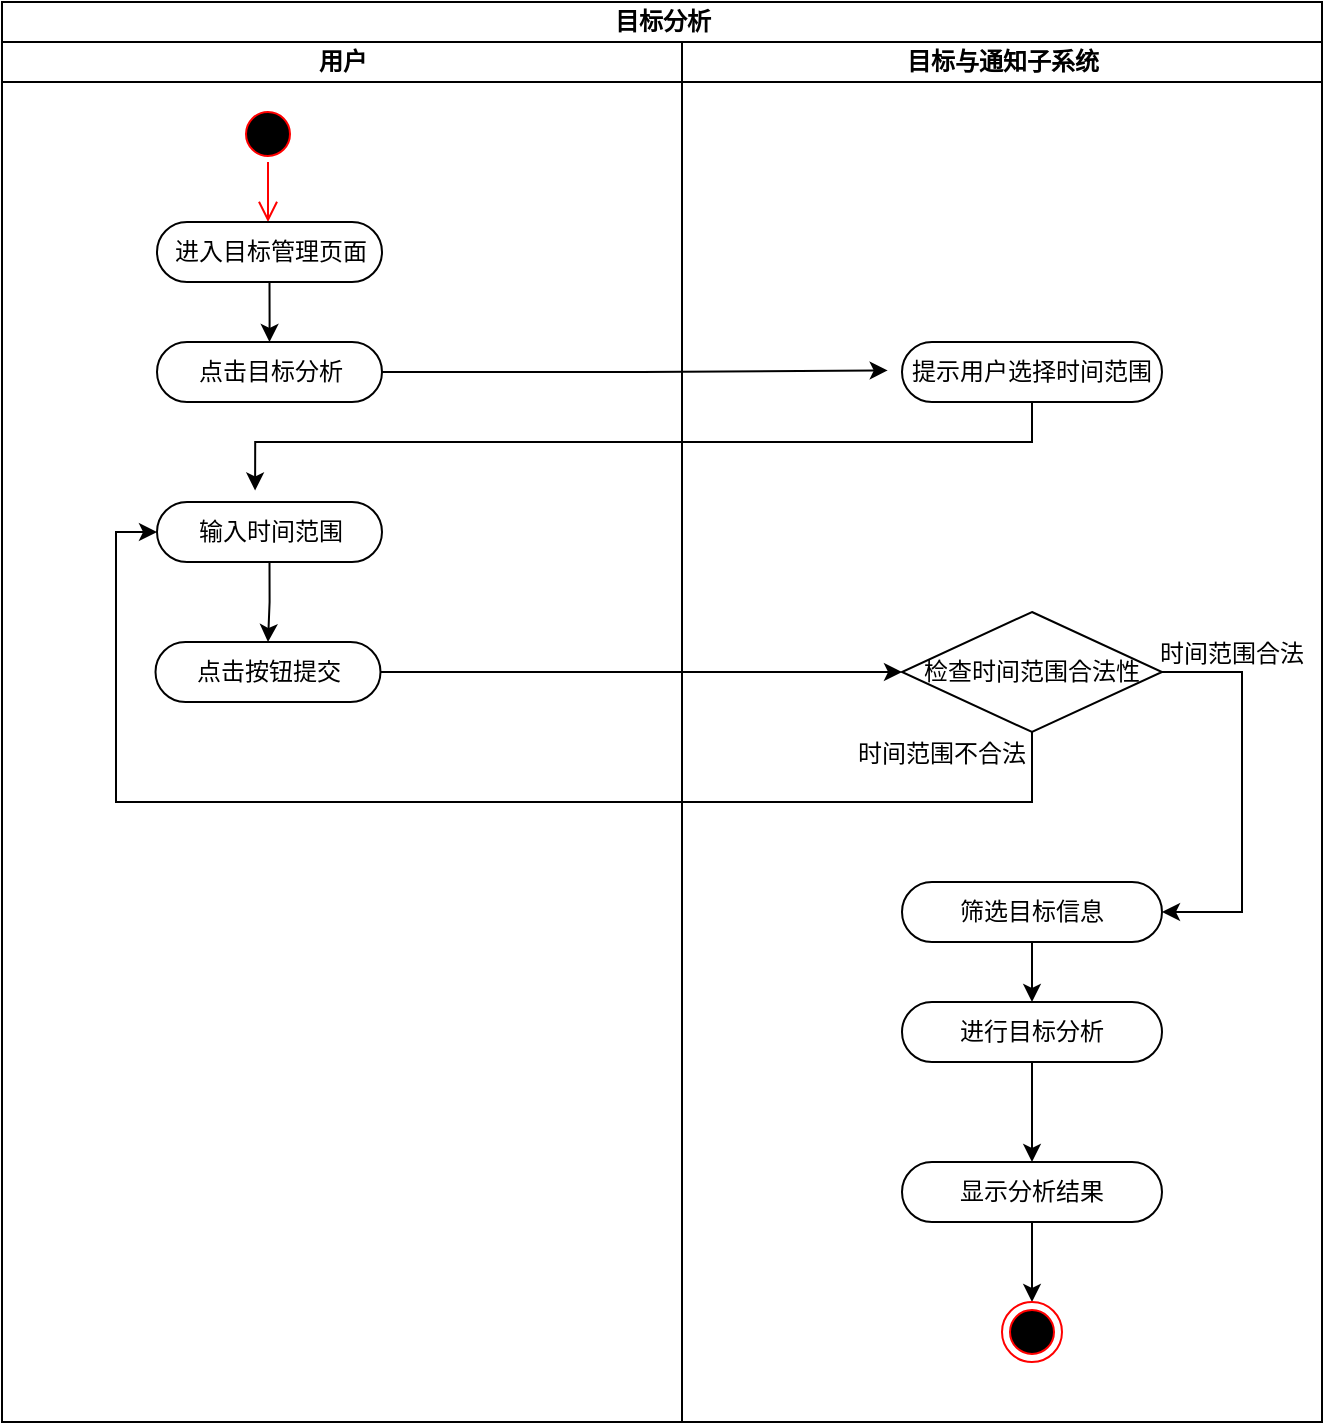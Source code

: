 <mxfile version="22.1.18" type="github">
  <diagram id="prtHgNgQTEPvFCAcTncT" name="Page-1">
    <mxGraphModel dx="1407" dy="720" grid="1" gridSize="10" guides="1" tooltips="1" connect="1" arrows="1" fold="1" page="1" pageScale="1" pageWidth="827" pageHeight="1169" math="0" shadow="0">
      <root>
        <mxCell id="0" />
        <mxCell id="1" parent="0" />
        <mxCell id="oDgGD3F3by6BS1TuUeTV-1" value="目标分析" style="swimlane;childLayout=stackLayout;resizeParent=1;resizeParentMax=0;startSize=20;html=1;" parent="1" vertex="1">
          <mxGeometry x="190.0" y="70" width="660" height="710" as="geometry" />
        </mxCell>
        <mxCell id="oDgGD3F3by6BS1TuUeTV-2" value="用户" style="swimlane;startSize=20;html=1;" parent="oDgGD3F3by6BS1TuUeTV-1" vertex="1">
          <mxGeometry y="20" width="340" height="690" as="geometry" />
        </mxCell>
        <mxCell id="oDgGD3F3by6BS1TuUeTV-5" value="" style="ellipse;html=1;shape=startState;fillColor=#000000;strokeColor=#ff0000;" parent="oDgGD3F3by6BS1TuUeTV-2" vertex="1">
          <mxGeometry x="118.0" y="31" width="30" height="30" as="geometry" />
        </mxCell>
        <mxCell id="oDgGD3F3by6BS1TuUeTV-6" value="" style="edgeStyle=orthogonalEdgeStyle;html=1;verticalAlign=bottom;endArrow=open;endSize=8;strokeColor=#ff0000;rounded=0;" parent="oDgGD3F3by6BS1TuUeTV-2" edge="1">
          <mxGeometry relative="1" as="geometry">
            <mxPoint x="133.0" y="90" as="targetPoint" />
            <mxPoint x="133.0" y="60" as="sourcePoint" />
          </mxGeometry>
        </mxCell>
        <mxCell id="oDgGD3F3by6BS1TuUeTV-9" style="edgeStyle=orthogonalEdgeStyle;rounded=0;orthogonalLoop=1;jettySize=auto;html=1;exitX=0.5;exitY=1;exitDx=0;exitDy=0;" parent="oDgGD3F3by6BS1TuUeTV-2" source="oDgGD3F3by6BS1TuUeTV-7" target="oDgGD3F3by6BS1TuUeTV-8" edge="1">
          <mxGeometry relative="1" as="geometry" />
        </mxCell>
        <mxCell id="oDgGD3F3by6BS1TuUeTV-7" value="进入目标管理页面" style="rounded=1;whiteSpace=wrap;html=1;shadow=0;comic=0;labelBackgroundColor=none;strokeWidth=1;fontFamily=Verdana;fontSize=12;align=center;arcSize=50;" parent="oDgGD3F3by6BS1TuUeTV-2" vertex="1">
          <mxGeometry x="77.5" y="90" width="112.5" height="30" as="geometry" />
        </mxCell>
        <mxCell id="oDgGD3F3by6BS1TuUeTV-8" value="点击目标分析" style="rounded=1;whiteSpace=wrap;html=1;shadow=0;comic=0;labelBackgroundColor=none;strokeWidth=1;fontFamily=Verdana;fontSize=12;align=center;arcSize=50;" parent="oDgGD3F3by6BS1TuUeTV-2" vertex="1">
          <mxGeometry x="77.5" y="150" width="112.5" height="30" as="geometry" />
        </mxCell>
        <mxCell id="MLRtib8uveDzRYXszGFP-17" style="edgeStyle=orthogonalEdgeStyle;rounded=0;orthogonalLoop=1;jettySize=auto;html=1;exitX=0.5;exitY=1;exitDx=0;exitDy=0;entryX=0.5;entryY=0;entryDx=0;entryDy=0;" parent="oDgGD3F3by6BS1TuUeTV-2" source="MLRtib8uveDzRYXszGFP-2" target="MLRtib8uveDzRYXszGFP-16" edge="1">
          <mxGeometry relative="1" as="geometry" />
        </mxCell>
        <mxCell id="MLRtib8uveDzRYXszGFP-2" value="输入时间范围" style="rounded=1;whiteSpace=wrap;html=1;shadow=0;comic=0;labelBackgroundColor=none;strokeWidth=1;fontFamily=Verdana;fontSize=12;align=center;arcSize=50;" parent="oDgGD3F3by6BS1TuUeTV-2" vertex="1">
          <mxGeometry x="77.5" y="230" width="112.5" height="30" as="geometry" />
        </mxCell>
        <mxCell id="MLRtib8uveDzRYXszGFP-16" value="点击按钮提交" style="rounded=1;whiteSpace=wrap;html=1;shadow=0;comic=0;labelBackgroundColor=none;strokeWidth=1;fontFamily=Verdana;fontSize=12;align=center;arcSize=50;" parent="oDgGD3F3by6BS1TuUeTV-2" vertex="1">
          <mxGeometry x="76.75" y="300" width="112.5" height="30" as="geometry" />
        </mxCell>
        <mxCell id="MLRtib8uveDzRYXszGFP-1" style="edgeStyle=orthogonalEdgeStyle;rounded=0;orthogonalLoop=1;jettySize=auto;html=1;entryX=-0.055;entryY=0.474;entryDx=0;entryDy=0;entryPerimeter=0;" parent="oDgGD3F3by6BS1TuUeTV-1" source="oDgGD3F3by6BS1TuUeTV-8" target="oDgGD3F3by6BS1TuUeTV-14" edge="1">
          <mxGeometry relative="1" as="geometry" />
        </mxCell>
        <mxCell id="MLRtib8uveDzRYXszGFP-3" style="edgeStyle=orthogonalEdgeStyle;rounded=0;orthogonalLoop=1;jettySize=auto;html=1;entryX=0.436;entryY=-0.192;entryDx=0;entryDy=0;entryPerimeter=0;" parent="oDgGD3F3by6BS1TuUeTV-1" source="oDgGD3F3by6BS1TuUeTV-14" target="MLRtib8uveDzRYXszGFP-2" edge="1">
          <mxGeometry relative="1" as="geometry">
            <Array as="points">
              <mxPoint x="515" y="220" />
              <mxPoint x="127" y="220" />
            </Array>
          </mxGeometry>
        </mxCell>
        <mxCell id="MLRtib8uveDzRYXszGFP-18" style="edgeStyle=orthogonalEdgeStyle;rounded=0;orthogonalLoop=1;jettySize=auto;html=1;entryX=0;entryY=0.5;entryDx=0;entryDy=0;" parent="oDgGD3F3by6BS1TuUeTV-1" source="MLRtib8uveDzRYXszGFP-16" target="MLRtib8uveDzRYXszGFP-4" edge="1">
          <mxGeometry relative="1" as="geometry" />
        </mxCell>
        <mxCell id="MLRtib8uveDzRYXszGFP-20" style="edgeStyle=orthogonalEdgeStyle;rounded=0;orthogonalLoop=1;jettySize=auto;html=1;entryX=0;entryY=0.5;entryDx=0;entryDy=0;" parent="oDgGD3F3by6BS1TuUeTV-1" source="MLRtib8uveDzRYXszGFP-4" target="MLRtib8uveDzRYXszGFP-2" edge="1">
          <mxGeometry relative="1" as="geometry">
            <Array as="points">
              <mxPoint x="515" y="400" />
              <mxPoint x="57" y="400" />
              <mxPoint x="57" y="265" />
            </Array>
          </mxGeometry>
        </mxCell>
        <mxCell id="oDgGD3F3by6BS1TuUeTV-3" value="目标与通知子系统" style="swimlane;startSize=20;html=1;" parent="oDgGD3F3by6BS1TuUeTV-1" vertex="1">
          <mxGeometry x="340" y="20" width="320" height="690" as="geometry" />
        </mxCell>
        <mxCell id="oDgGD3F3by6BS1TuUeTV-14" value="提示用户选择时间范围" style="rounded=1;whiteSpace=wrap;html=1;shadow=0;comic=0;labelBackgroundColor=none;strokeWidth=1;fontFamily=Verdana;fontSize=12;align=center;arcSize=50;" parent="oDgGD3F3by6BS1TuUeTV-3" vertex="1">
          <mxGeometry x="110" y="150" width="130" height="30" as="geometry" />
        </mxCell>
        <mxCell id="MLRtib8uveDzRYXszGFP-9" style="edgeStyle=orthogonalEdgeStyle;rounded=0;orthogonalLoop=1;jettySize=auto;html=1;entryX=1;entryY=0.5;entryDx=0;entryDy=0;" parent="oDgGD3F3by6BS1TuUeTV-3" source="MLRtib8uveDzRYXszGFP-4" target="MLRtib8uveDzRYXszGFP-8" edge="1">
          <mxGeometry relative="1" as="geometry">
            <Array as="points">
              <mxPoint x="280" y="315" />
              <mxPoint x="280" y="435" />
            </Array>
          </mxGeometry>
        </mxCell>
        <mxCell id="MLRtib8uveDzRYXszGFP-4" value="检查时间范围合法性" style="rhombus;whiteSpace=wrap;html=1;" parent="oDgGD3F3by6BS1TuUeTV-3" vertex="1">
          <mxGeometry x="110.0" y="285" width="130" height="60" as="geometry" />
        </mxCell>
        <mxCell id="MLRtib8uveDzRYXszGFP-7" value="时间范围不合法" style="text;html=1;strokeColor=none;fillColor=none;align=center;verticalAlign=middle;whiteSpace=wrap;rounded=0;" parent="oDgGD3F3by6BS1TuUeTV-3" vertex="1">
          <mxGeometry x="85.0" y="341" width="90" height="30" as="geometry" />
        </mxCell>
        <mxCell id="MLRtib8uveDzRYXszGFP-13" style="edgeStyle=orthogonalEdgeStyle;rounded=0;orthogonalLoop=1;jettySize=auto;html=1;exitX=0.5;exitY=1;exitDx=0;exitDy=0;entryX=0.5;entryY=0;entryDx=0;entryDy=0;" parent="oDgGD3F3by6BS1TuUeTV-3" source="MLRtib8uveDzRYXszGFP-8" target="MLRtib8uveDzRYXszGFP-11" edge="1">
          <mxGeometry relative="1" as="geometry" />
        </mxCell>
        <mxCell id="MLRtib8uveDzRYXszGFP-8" value="筛选目标信息" style="rounded=1;whiteSpace=wrap;html=1;shadow=0;comic=0;labelBackgroundColor=none;strokeWidth=1;fontFamily=Verdana;fontSize=12;align=center;arcSize=50;" parent="oDgGD3F3by6BS1TuUeTV-3" vertex="1">
          <mxGeometry x="110" y="420" width="130" height="30" as="geometry" />
        </mxCell>
        <mxCell id="MLRtib8uveDzRYXszGFP-10" value="时间范围合法" style="text;html=1;strokeColor=none;fillColor=none;align=center;verticalAlign=middle;whiteSpace=wrap;rounded=0;" parent="oDgGD3F3by6BS1TuUeTV-3" vertex="1">
          <mxGeometry x="230.0" y="291" width="90" height="30" as="geometry" />
        </mxCell>
        <mxCell id="MLRtib8uveDzRYXszGFP-15" style="edgeStyle=orthogonalEdgeStyle;rounded=0;orthogonalLoop=1;jettySize=auto;html=1;exitX=0.5;exitY=1;exitDx=0;exitDy=0;entryX=0.5;entryY=0;entryDx=0;entryDy=0;" parent="oDgGD3F3by6BS1TuUeTV-3" source="MLRtib8uveDzRYXszGFP-11" target="MLRtib8uveDzRYXszGFP-14" edge="1">
          <mxGeometry relative="1" as="geometry" />
        </mxCell>
        <mxCell id="MLRtib8uveDzRYXszGFP-11" value="进行目标分析" style="rounded=1;whiteSpace=wrap;html=1;shadow=0;comic=0;labelBackgroundColor=none;strokeWidth=1;fontFamily=Verdana;fontSize=12;align=center;arcSize=50;" parent="oDgGD3F3by6BS1TuUeTV-3" vertex="1">
          <mxGeometry x="110" y="480" width="130" height="30" as="geometry" />
        </mxCell>
        <mxCell id="MLRtib8uveDzRYXszGFP-22" style="edgeStyle=orthogonalEdgeStyle;rounded=0;orthogonalLoop=1;jettySize=auto;html=1;entryX=0.5;entryY=0;entryDx=0;entryDy=0;" parent="oDgGD3F3by6BS1TuUeTV-3" source="MLRtib8uveDzRYXszGFP-14" target="MLRtib8uveDzRYXszGFP-21" edge="1">
          <mxGeometry relative="1" as="geometry" />
        </mxCell>
        <mxCell id="MLRtib8uveDzRYXszGFP-14" value="显示分析结果" style="rounded=1;whiteSpace=wrap;html=1;shadow=0;comic=0;labelBackgroundColor=none;strokeWidth=1;fontFamily=Verdana;fontSize=12;align=center;arcSize=50;" parent="oDgGD3F3by6BS1TuUeTV-3" vertex="1">
          <mxGeometry x="110" y="560" width="130" height="30" as="geometry" />
        </mxCell>
        <mxCell id="MLRtib8uveDzRYXszGFP-21" value="" style="ellipse;html=1;shape=endState;fillColor=#000000;strokeColor=#ff0000;" parent="oDgGD3F3by6BS1TuUeTV-3" vertex="1">
          <mxGeometry x="160.0" y="630" width="30" height="30" as="geometry" />
        </mxCell>
      </root>
    </mxGraphModel>
  </diagram>
</mxfile>
